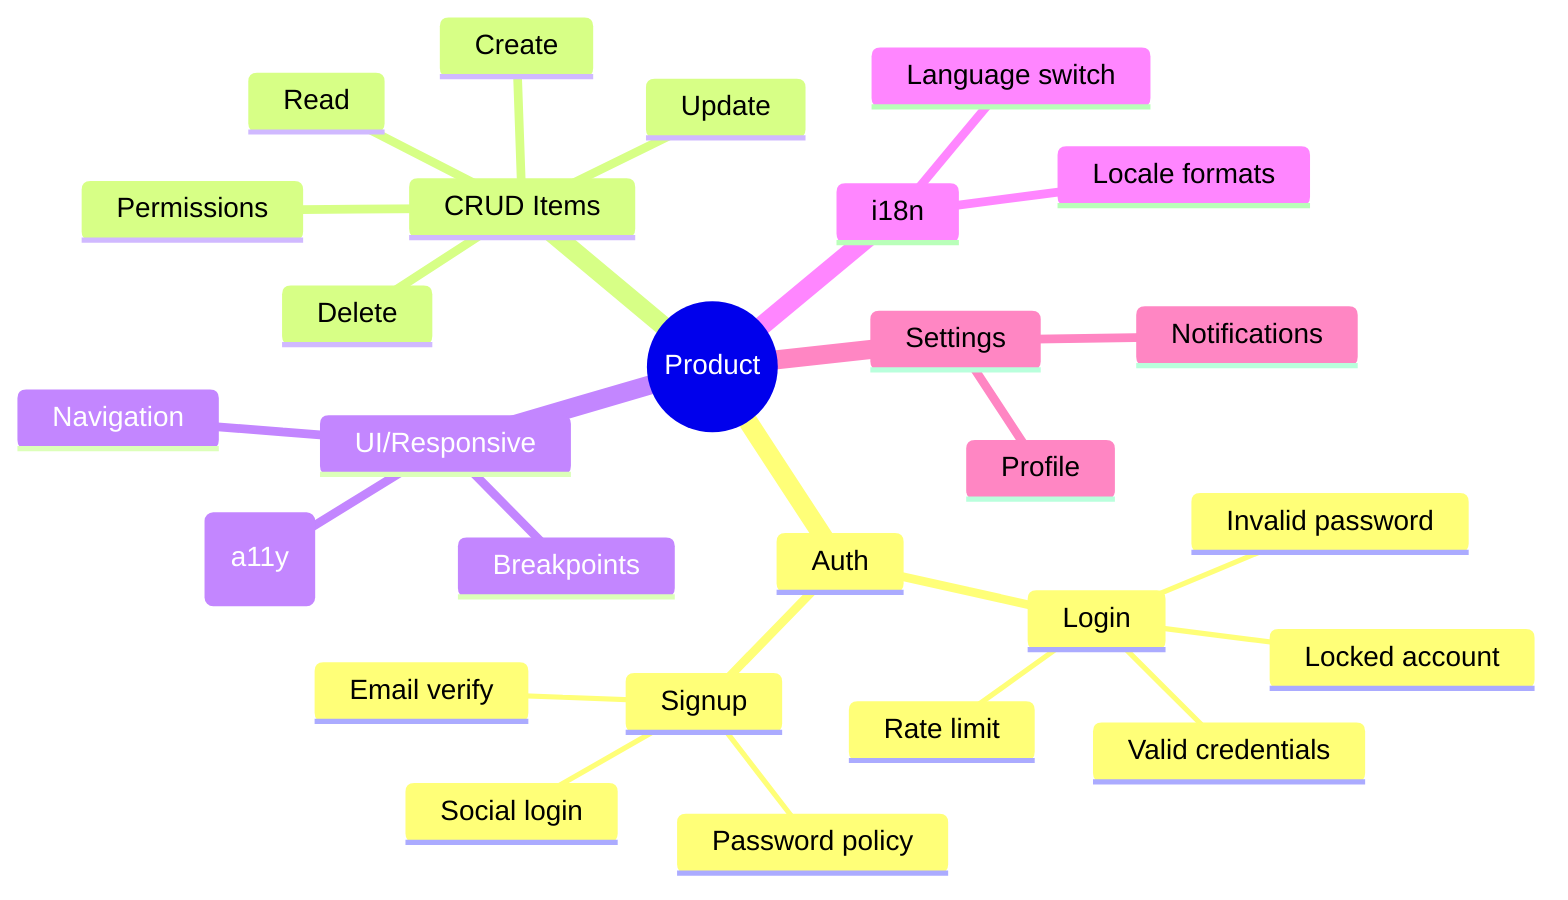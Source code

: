 %% Mermaid mind map (use in Markdown viewers that support Mermaid)

mindmap
  root((Product))
    Auth
      Login
        Valid credentials
        Invalid password
        Locked account
        Rate limit
      Signup
        Email verify
        Password policy
        Social login
    CRUD Items
      Create
      Read
      Update
      Delete
      Permissions
    UI/Responsive
      Breakpoints
      Navigation
      Accessibility (a11y)
    i18n
      Language switch
      Locale formats
    Settings
      Profile
      Notifications
